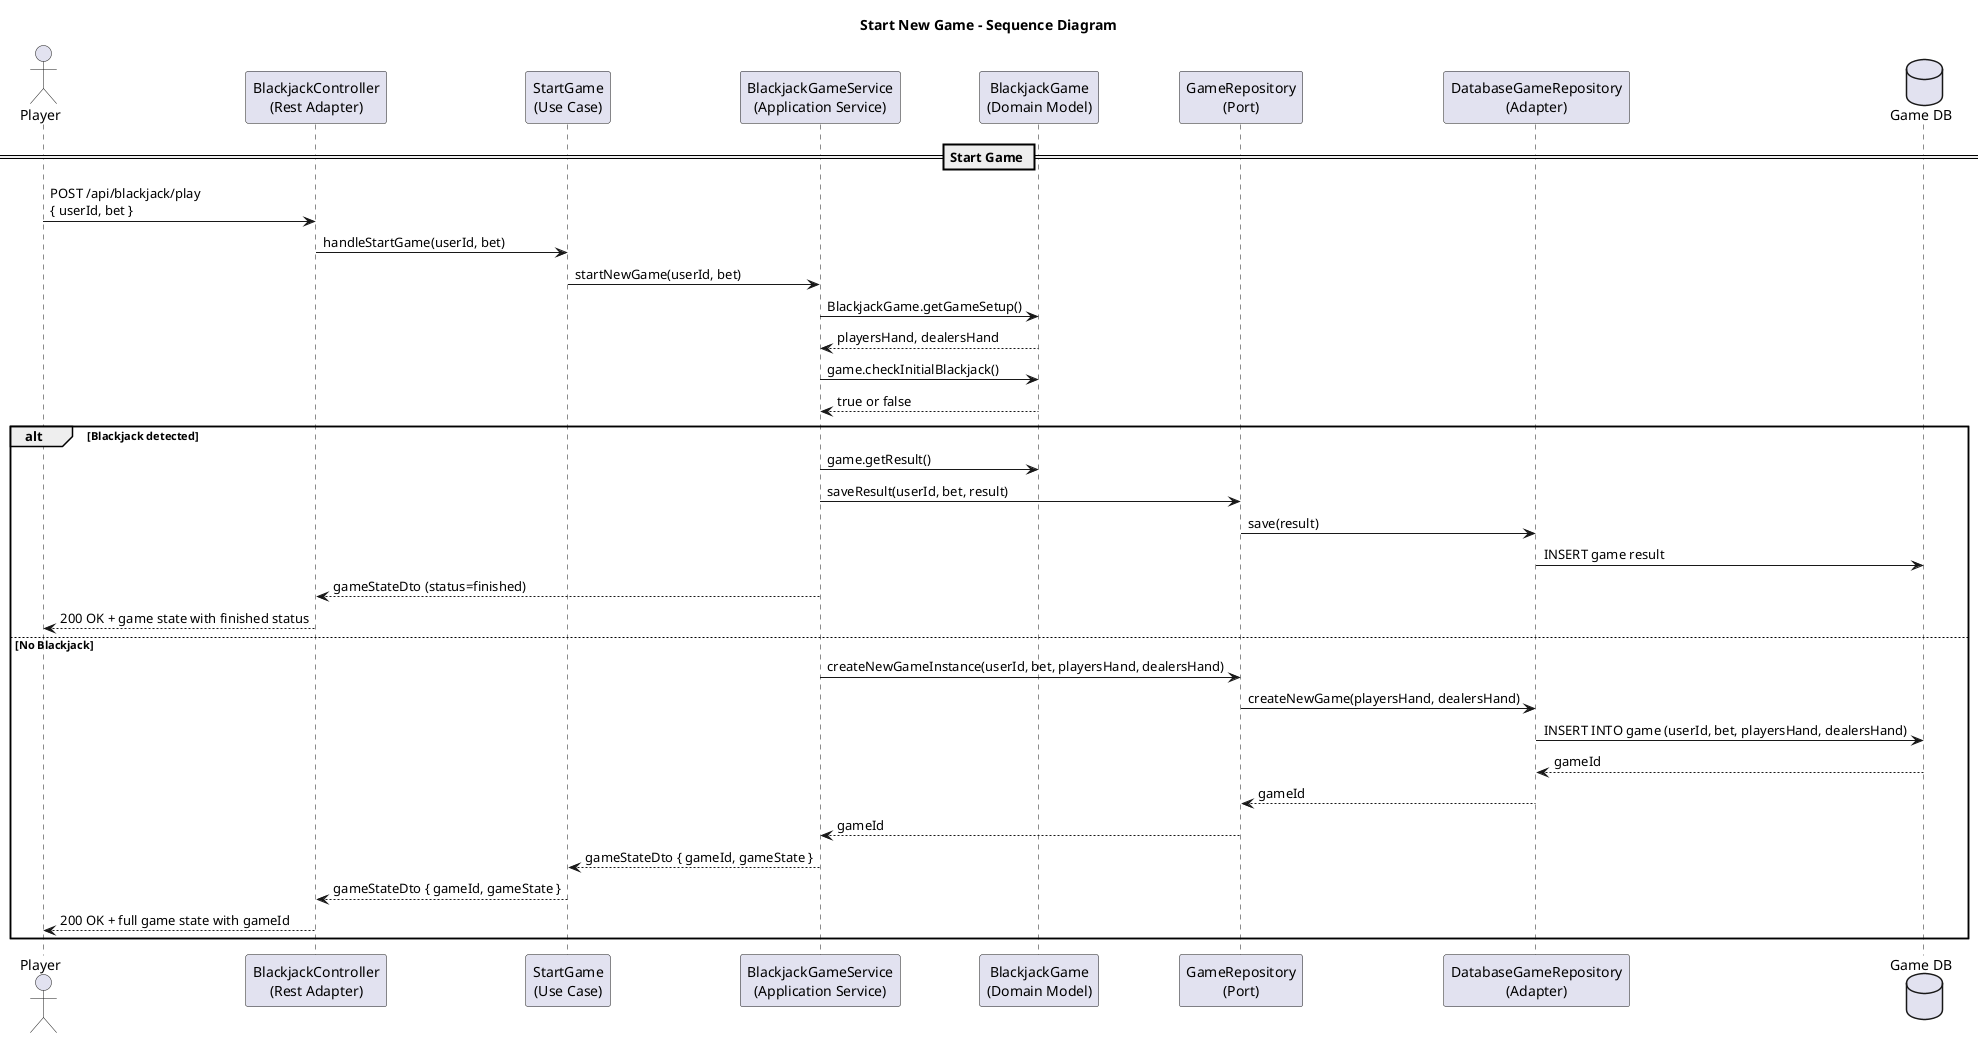 @startuml
title Start New Game – Sequence Diagram

actor Player

participant "BlackjackController\n(Rest Adapter)" as Controller
participant "StartGame\n(Use Case)" as UseCase
participant "BlackjackGameService\n(Application Service)" as Service
participant "BlackjackGame\n(Domain Model)" as Domain
participant "GameRepository\n(Port)" as RepoPort
participant "DatabaseGameRepository\n(Adapter)" as RepoAdapter
database "Game DB" as DB

== Start Game ==

Player -> Controller : POST /api/blackjack/play\n{ userId, bet }

Controller -> UseCase : handleStartGame(userId, bet)
UseCase -> Service : startNewGame(userId, bet)

Service -> Domain : BlackjackGame.getGameSetup()
Domain --> Service : playersHand, dealersHand

Service -> Domain : game.checkInitialBlackjack()
Domain --> Service : true or false

alt Blackjack detected
    Service -> Domain : game.getResult()
    Service -> RepoPort : saveResult(userId, bet, result)
    RepoPort -> RepoAdapter : save(result)
    RepoAdapter -> DB : INSERT game result
    Service --> Controller : gameStateDto (status=finished)
    Controller --> Player : 200 OK + game state with finished status

else No Blackjack


Service -> RepoPort : createNewGameInstance(userId, bet, playersHand, dealersHand)
RepoPort -> RepoAdapter : createNewGame(playersHand, dealersHand)
RepoAdapter -> DB : INSERT INTO game (userId, bet, playersHand, dealersHand)
DB --> RepoAdapter : gameId
RepoAdapter --> RepoPort : gameId
RepoPort --> Service : gameId

Service --> UseCase : gameStateDto { gameId, gameState }
UseCase --> Controller : gameStateDto { gameId, gameState }
Controller --> Player : 200 OK + full game state with gameId
end
@enduml
